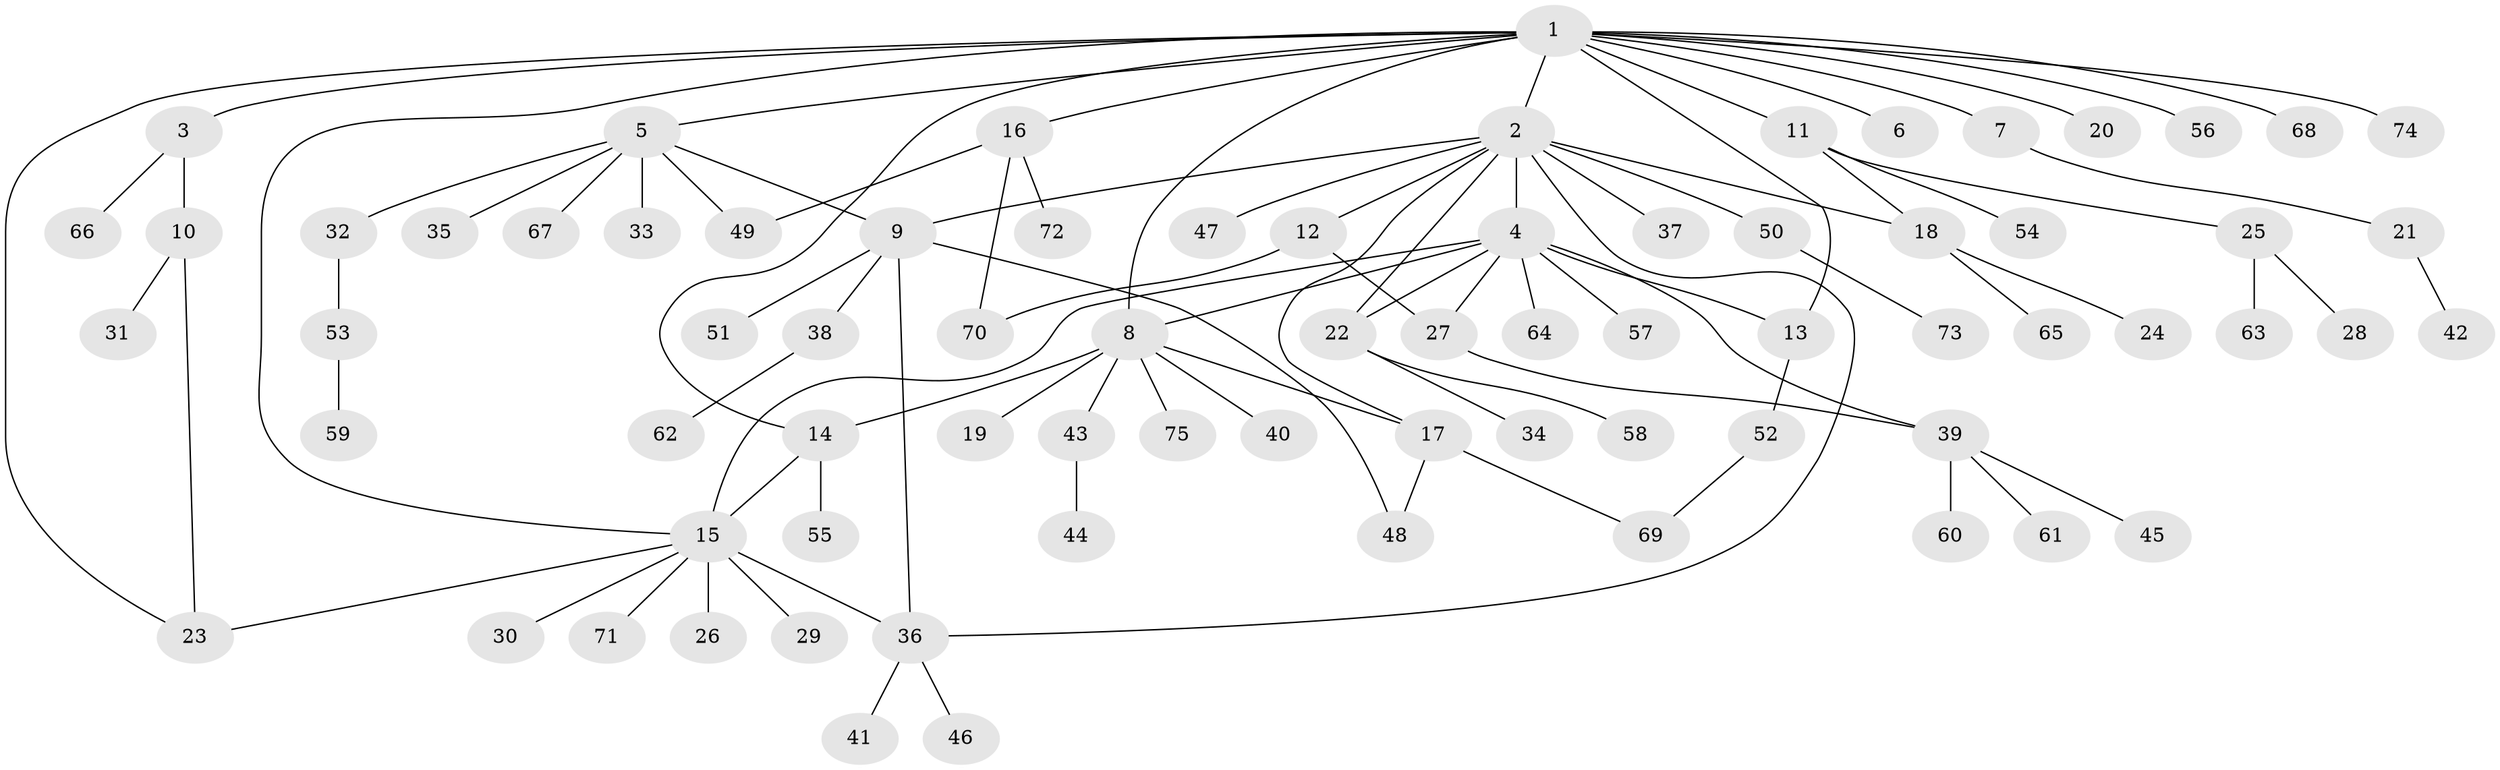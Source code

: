 // Generated by graph-tools (version 1.1) at 2025/47/03/09/25 04:47:30]
// undirected, 75 vertices, 93 edges
graph export_dot {
graph [start="1"]
  node [color=gray90,style=filled];
  1;
  2;
  3;
  4;
  5;
  6;
  7;
  8;
  9;
  10;
  11;
  12;
  13;
  14;
  15;
  16;
  17;
  18;
  19;
  20;
  21;
  22;
  23;
  24;
  25;
  26;
  27;
  28;
  29;
  30;
  31;
  32;
  33;
  34;
  35;
  36;
  37;
  38;
  39;
  40;
  41;
  42;
  43;
  44;
  45;
  46;
  47;
  48;
  49;
  50;
  51;
  52;
  53;
  54;
  55;
  56;
  57;
  58;
  59;
  60;
  61;
  62;
  63;
  64;
  65;
  66;
  67;
  68;
  69;
  70;
  71;
  72;
  73;
  74;
  75;
  1 -- 2;
  1 -- 3;
  1 -- 5;
  1 -- 6;
  1 -- 7;
  1 -- 8;
  1 -- 11;
  1 -- 13;
  1 -- 14;
  1 -- 15;
  1 -- 16;
  1 -- 20;
  1 -- 23;
  1 -- 56;
  1 -- 68;
  1 -- 74;
  2 -- 4;
  2 -- 9;
  2 -- 12;
  2 -- 17;
  2 -- 18;
  2 -- 22;
  2 -- 36;
  2 -- 37;
  2 -- 47;
  2 -- 50;
  3 -- 10;
  3 -- 66;
  4 -- 8;
  4 -- 13;
  4 -- 15;
  4 -- 22;
  4 -- 27;
  4 -- 39;
  4 -- 57;
  4 -- 64;
  5 -- 9;
  5 -- 32;
  5 -- 33;
  5 -- 35;
  5 -- 49;
  5 -- 67;
  7 -- 21;
  8 -- 14;
  8 -- 17;
  8 -- 19;
  8 -- 40;
  8 -- 43;
  8 -- 75;
  9 -- 36;
  9 -- 38;
  9 -- 48;
  9 -- 51;
  10 -- 23;
  10 -- 31;
  11 -- 18;
  11 -- 25;
  11 -- 54;
  12 -- 27;
  12 -- 70;
  13 -- 52;
  14 -- 15;
  14 -- 55;
  15 -- 23;
  15 -- 26;
  15 -- 29;
  15 -- 30;
  15 -- 36;
  15 -- 71;
  16 -- 49;
  16 -- 70;
  16 -- 72;
  17 -- 48;
  17 -- 69;
  18 -- 24;
  18 -- 65;
  21 -- 42;
  22 -- 34;
  22 -- 58;
  25 -- 28;
  25 -- 63;
  27 -- 39;
  32 -- 53;
  36 -- 41;
  36 -- 46;
  38 -- 62;
  39 -- 45;
  39 -- 60;
  39 -- 61;
  43 -- 44;
  50 -- 73;
  52 -- 69;
  53 -- 59;
}
